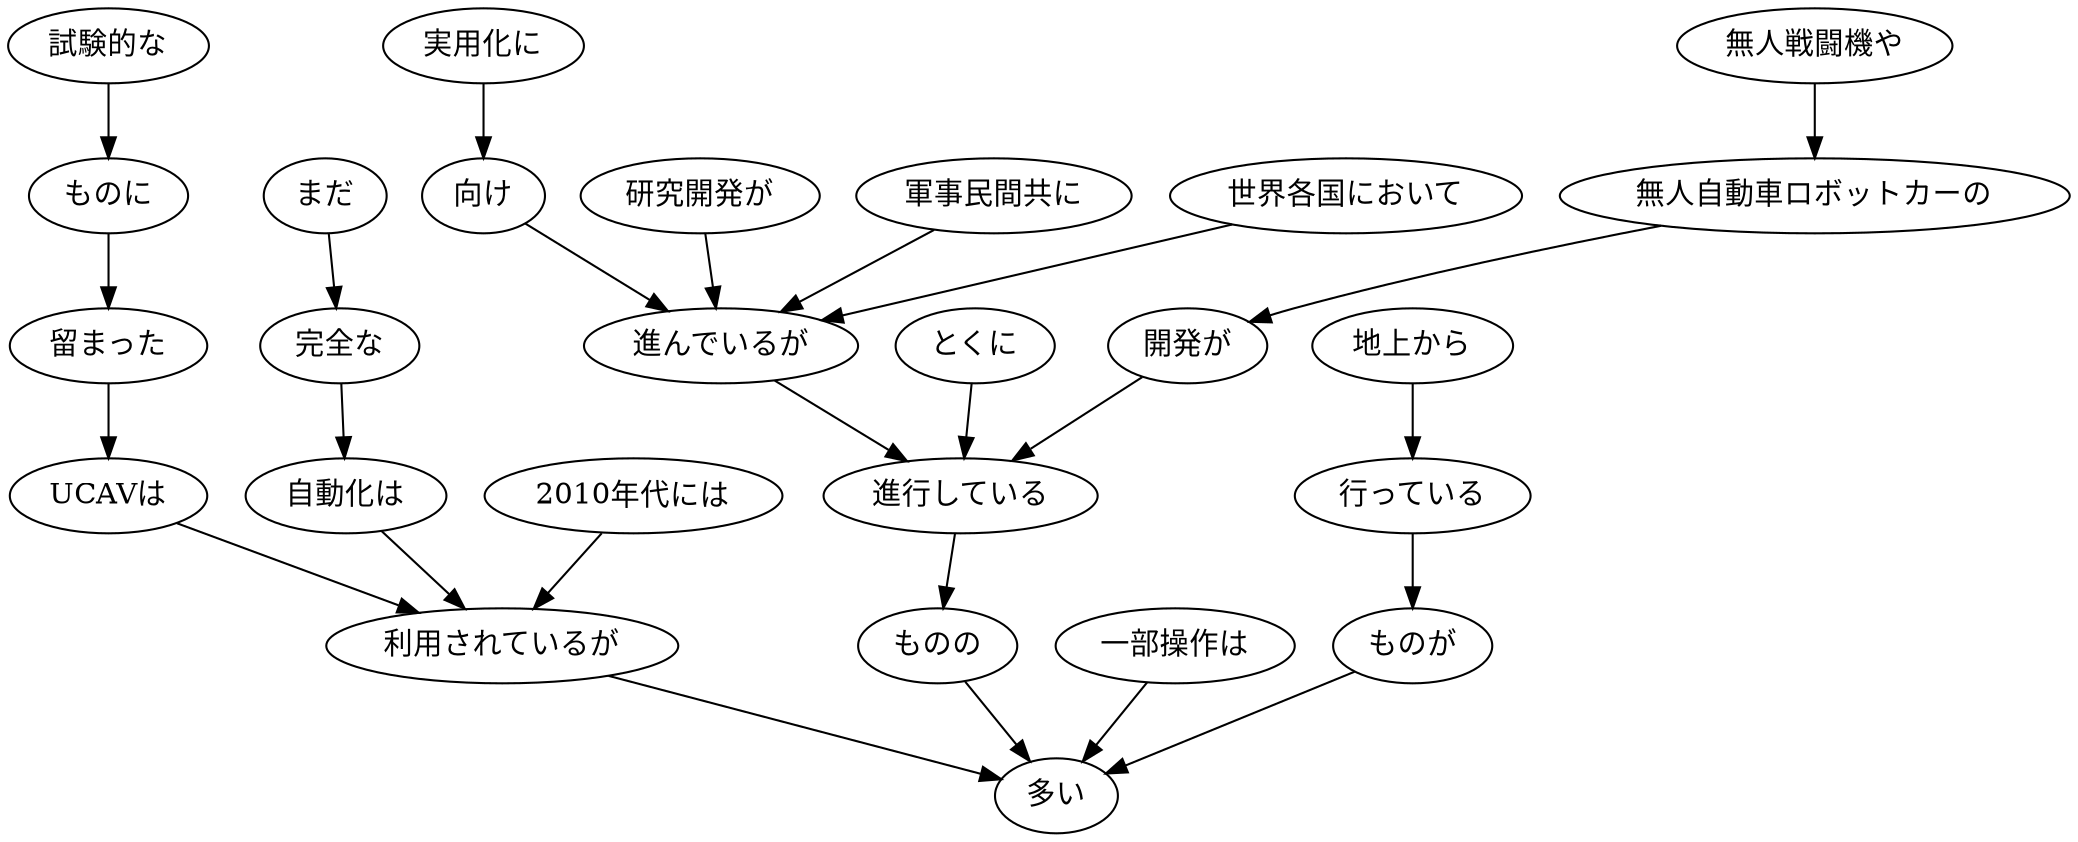 // ans44
digraph {
	0 [label="世界各国において"]
	5 [label="進んでいるが"]
	0 -> 5
	1 [label="軍事民間共に"]
	5 [label="進んでいるが"]
	1 -> 5
	2 [label="実用化に"]
	3 [label="向け"]
	2 -> 3
	3 [label="向け"]
	5 [label="進んでいるが"]
	3 -> 5
	4 [label="研究開発が"]
	5 [label="進んでいるが"]
	4 -> 5
	5 [label="進んでいるが"]
	10 [label="進行している"]
	5 -> 10
	6 [label="とくに"]
	10 [label="進行している"]
	6 -> 10
	7 [label="無人戦闘機や"]
	8 [label="無人自動車ロボットカーの"]
	7 -> 8
	8 [label="無人自動車ロボットカーの"]
	9 [label="開発が"]
	8 -> 9
	9 [label="開発が"]
	10 [label="進行している"]
	9 -> 10
	10 [label="進行している"]
	11 [label="ものの"]
	10 -> 11
	11 [label="ものの"]
	25 [label="多い"]
	11 -> 25
	12 [label="2010年代には"]
	20 [label="利用されているが"]
	12 -> 20
	13 [label="まだ"]
	14 [label="完全な"]
	13 -> 14
	14 [label="完全な"]
	15 [label="自動化は"]
	14 -> 15
	15 [label="自動化は"]
	20 [label="利用されているが"]
	15 -> 20
	16 [label="試験的な"]
	17 [label="ものに"]
	16 -> 17
	17 [label="ものに"]
	18 [label="留まった"]
	17 -> 18
	18 [label="留まった"]
	19 [label="UCAVは"]
	18 -> 19
	19 [label="UCAVは"]
	20 [label="利用されているが"]
	19 -> 20
	20 [label="利用されているが"]
	25 [label="多い"]
	20 -> 25
	21 [label="一部操作は"]
	25 [label="多い"]
	21 -> 25
	22 [label="地上から"]
	23 [label="行っている"]
	22 -> 23
	23 [label="行っている"]
	24 [label="ものが"]
	23 -> 24
	24 [label="ものが"]
	25 [label="多い"]
	24 -> 25
}
